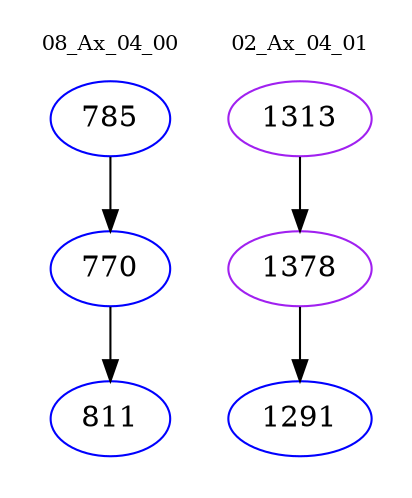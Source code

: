 digraph{
subgraph cluster_0 {
color = white
label = "08_Ax_04_00";
fontsize=10;
T0_785 [label="785", color="blue"]
T0_785 -> T0_770 [color="black"]
T0_770 [label="770", color="blue"]
T0_770 -> T0_811 [color="black"]
T0_811 [label="811", color="blue"]
}
subgraph cluster_1 {
color = white
label = "02_Ax_04_01";
fontsize=10;
T1_1313 [label="1313", color="purple"]
T1_1313 -> T1_1378 [color="black"]
T1_1378 [label="1378", color="purple"]
T1_1378 -> T1_1291 [color="black"]
T1_1291 [label="1291", color="blue"]
}
}
